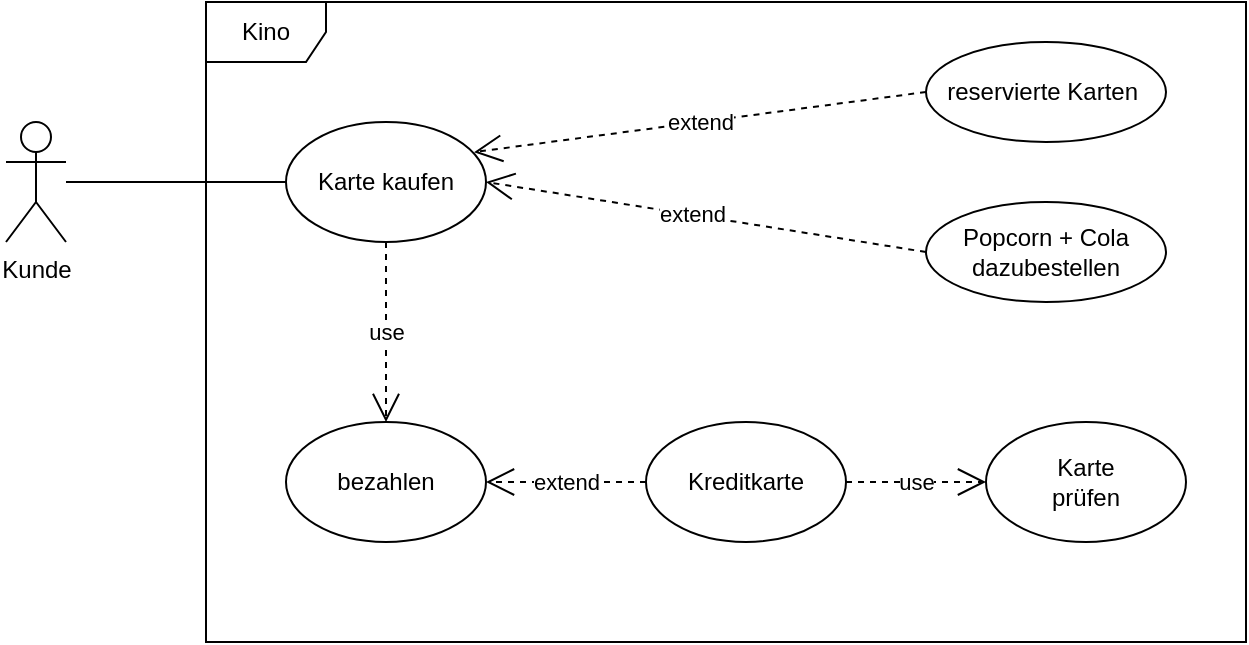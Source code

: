 <mxfile>
    <diagram id="4oXwMO3bqMy_1eBwCIUz" name="Basis">
        <mxGraphModel dx="947" dy="420" grid="1" gridSize="10" guides="1" tooltips="1" connect="1" arrows="1" fold="1" page="1" pageScale="1" pageWidth="827" pageHeight="1169" math="0" shadow="0">
            <root>
                <mxCell id="0"/>
                <mxCell id="1" parent="0"/>
                <mxCell id="2" value="Kino" style="shape=umlFrame;whiteSpace=wrap;html=1;" parent="1" vertex="1">
                    <mxGeometry x="160" y="40" width="520" height="320" as="geometry"/>
                </mxCell>
                <mxCell id="3" value="Kunde" style="shape=umlActor;verticalLabelPosition=bottom;verticalAlign=top;html=1;" parent="1" vertex="1">
                    <mxGeometry x="60" y="100" width="30" height="60" as="geometry"/>
                </mxCell>
                <mxCell id="7" value="Karte kaufen" style="ellipse;whiteSpace=wrap;html=1;" parent="1" vertex="1">
                    <mxGeometry x="200" y="100" width="100" height="60" as="geometry"/>
                </mxCell>
                <mxCell id="8" value="reservierte Karten&amp;nbsp;" style="ellipse;whiteSpace=wrap;html=1;" parent="1" vertex="1">
                    <mxGeometry x="520" y="60" width="120" height="50" as="geometry"/>
                </mxCell>
                <mxCell id="9" value="Popcorn + Cola&lt;br&gt;dazubestellen" style="ellipse;whiteSpace=wrap;html=1;" parent="1" vertex="1">
                    <mxGeometry x="520" y="140" width="120" height="50" as="geometry"/>
                </mxCell>
                <mxCell id="12" value="extend" style="endArrow=open;endSize=12;dashed=1;html=1;exitX=0;exitY=0.5;exitDx=0;exitDy=0;entryX=1;entryY=0.5;entryDx=0;entryDy=0;" parent="1" source="9" target="7" edge="1">
                    <mxGeometry x="0.059" width="160" relative="1" as="geometry">
                        <mxPoint x="485" y="160" as="sourcePoint"/>
                        <mxPoint x="315" y="160" as="targetPoint"/>
                        <mxPoint as="offset"/>
                    </mxGeometry>
                </mxCell>
                <mxCell id="13" value="extend" style="endArrow=open;endSize=12;dashed=1;html=1;exitX=0;exitY=0.5;exitDx=0;exitDy=0;entryX=0.94;entryY=0.251;entryDx=0;entryDy=0;entryPerimeter=0;" parent="1" source="8" target="7" edge="1">
                    <mxGeometry width="160" relative="1" as="geometry">
                        <mxPoint x="430" y="60" as="sourcePoint"/>
                        <mxPoint x="260" y="60" as="targetPoint"/>
                        <Array as="points"/>
                    </mxGeometry>
                </mxCell>
                <mxCell id="14" value="use" style="endArrow=open;endSize=12;dashed=1;html=1;exitX=0.5;exitY=1;exitDx=0;exitDy=0;entryX=0.5;entryY=0;entryDx=0;entryDy=0;" parent="1" source="7" target="16" edge="1">
                    <mxGeometry width="160" relative="1" as="geometry">
                        <mxPoint x="430" y="248.57" as="sourcePoint"/>
                        <mxPoint x="250" y="240" as="targetPoint"/>
                    </mxGeometry>
                </mxCell>
                <mxCell id="16" value="bezahlen" style="ellipse;whiteSpace=wrap;html=1;" parent="1" vertex="1">
                    <mxGeometry x="200" y="250" width="100" height="60" as="geometry"/>
                </mxCell>
                <mxCell id="17" value="Kreditkarte" style="ellipse;whiteSpace=wrap;html=1;" parent="1" vertex="1">
                    <mxGeometry x="380" y="250" width="100" height="60" as="geometry"/>
                </mxCell>
                <mxCell id="18" value="Karte&lt;br&gt;prüfen" style="ellipse;whiteSpace=wrap;html=1;" parent="1" vertex="1">
                    <mxGeometry x="550" y="250" width="100" height="60" as="geometry"/>
                </mxCell>
                <mxCell id="20" value="extend" style="endArrow=open;endSize=12;dashed=1;html=1;entryX=1;entryY=0.5;entryDx=0;entryDy=0;exitX=0;exitY=0.5;exitDx=0;exitDy=0;" parent="1" source="17" target="16" edge="1">
                    <mxGeometry width="160" relative="1" as="geometry">
                        <mxPoint x="440" y="190" as="sourcePoint"/>
                        <mxPoint x="270" y="190" as="targetPoint"/>
                    </mxGeometry>
                </mxCell>
                <mxCell id="21" value="use" style="endArrow=open;endSize=12;dashed=1;html=1;entryX=0;entryY=0.5;entryDx=0;entryDy=0;exitX=1;exitY=0.5;exitDx=0;exitDy=0;" parent="1" source="17" target="18" edge="1">
                    <mxGeometry width="160" relative="1" as="geometry">
                        <mxPoint x="440" y="190" as="sourcePoint"/>
                        <mxPoint x="270" y="190" as="targetPoint"/>
                    </mxGeometry>
                </mxCell>
                <mxCell id="23" value="" style="endArrow=none;html=1;rounded=0;" parent="1" source="3" target="7" edge="1">
                    <mxGeometry relative="1" as="geometry">
                        <mxPoint x="270" y="190" as="sourcePoint"/>
                        <mxPoint x="430" y="190" as="targetPoint"/>
                    </mxGeometry>
                </mxCell>
            </root>
        </mxGraphModel>
    </diagram>
    <diagram name="Variante_1" id="s6rDpPk_hWQTFqar5djX">
        <mxGraphModel dx="947" dy="420" grid="1" gridSize="10" guides="1" tooltips="1" connect="1" arrows="1" fold="1" page="1" pageScale="1" pageWidth="827" pageHeight="1169" math="0" shadow="0">
            <root>
                <mxCell id="ywVQA88eKAAZCpWnAmLL-0"/>
                <mxCell id="ywVQA88eKAAZCpWnAmLL-1" parent="ywVQA88eKAAZCpWnAmLL-0"/>
                <mxCell id="ywVQA88eKAAZCpWnAmLL-2" value="Kino" style="shape=umlFrame;whiteSpace=wrap;html=1;" parent="ywVQA88eKAAZCpWnAmLL-1" vertex="1">
                    <mxGeometry x="160" y="40" width="520" height="320" as="geometry"/>
                </mxCell>
                <mxCell id="ywVQA88eKAAZCpWnAmLL-3" value="Kunde" style="shape=umlActor;verticalLabelPosition=bottom;verticalAlign=top;html=1;" parent="ywVQA88eKAAZCpWnAmLL-1" vertex="1">
                    <mxGeometry x="60" y="100" width="30" height="60" as="geometry"/>
                </mxCell>
                <mxCell id="ywVQA88eKAAZCpWnAmLL-4" value="Karte kaufen" style="ellipse;whiteSpace=wrap;html=1;" parent="ywVQA88eKAAZCpWnAmLL-1" vertex="1">
                    <mxGeometry x="200" y="100" width="100" height="60" as="geometry"/>
                </mxCell>
                <mxCell id="ywVQA88eKAAZCpWnAmLL-5" value="reservierte Karten&amp;nbsp;" style="ellipse;whiteSpace=wrap;html=1;" parent="ywVQA88eKAAZCpWnAmLL-1" vertex="1">
                    <mxGeometry x="520" y="60" width="120" height="50" as="geometry"/>
                </mxCell>
                <mxCell id="ywVQA88eKAAZCpWnAmLL-6" value="Popcorn + Cola&lt;br&gt;dazubestellen" style="ellipse;whiteSpace=wrap;html=1;" parent="ywVQA88eKAAZCpWnAmLL-1" vertex="1">
                    <mxGeometry x="520" y="140" width="120" height="50" as="geometry"/>
                </mxCell>
                <mxCell id="ywVQA88eKAAZCpWnAmLL-7" value="extend" style="endArrow=open;endSize=12;dashed=1;html=1;exitX=0;exitY=0.5;exitDx=0;exitDy=0;entryX=1;entryY=0.5;entryDx=0;entryDy=0;" parent="ywVQA88eKAAZCpWnAmLL-1" source="ywVQA88eKAAZCpWnAmLL-6" target="ywVQA88eKAAZCpWnAmLL-4" edge="1">
                    <mxGeometry x="0.059" width="160" relative="1" as="geometry">
                        <mxPoint x="485" y="160" as="sourcePoint"/>
                        <mxPoint x="315" y="160" as="targetPoint"/>
                        <mxPoint as="offset"/>
                    </mxGeometry>
                </mxCell>
                <mxCell id="ywVQA88eKAAZCpWnAmLL-8" value="extend" style="endArrow=open;endSize=12;dashed=1;html=1;exitX=0;exitY=0.5;exitDx=0;exitDy=0;entryX=0.94;entryY=0.251;entryDx=0;entryDy=0;entryPerimeter=0;" parent="ywVQA88eKAAZCpWnAmLL-1" source="ywVQA88eKAAZCpWnAmLL-5" target="ywVQA88eKAAZCpWnAmLL-4" edge="1">
                    <mxGeometry width="160" relative="1" as="geometry">
                        <mxPoint x="430" y="60" as="sourcePoint"/>
                        <mxPoint x="260" y="60" as="targetPoint"/>
                        <Array as="points"/>
                    </mxGeometry>
                </mxCell>
                <mxCell id="ywVQA88eKAAZCpWnAmLL-9" value="use" style="endArrow=open;endSize=12;dashed=1;html=1;exitX=0.5;exitY=1;exitDx=0;exitDy=0;entryX=0.5;entryY=0;entryDx=0;entryDy=0;" parent="ywVQA88eKAAZCpWnAmLL-1" source="ywVQA88eKAAZCpWnAmLL-4" target="ywVQA88eKAAZCpWnAmLL-10" edge="1">
                    <mxGeometry width="160" relative="1" as="geometry">
                        <mxPoint x="430" y="248.57" as="sourcePoint"/>
                        <mxPoint x="250" y="240" as="targetPoint"/>
                    </mxGeometry>
                </mxCell>
                <mxCell id="ywVQA88eKAAZCpWnAmLL-10" value="bezahlen" style="ellipse;whiteSpace=wrap;html=1;" parent="ywVQA88eKAAZCpWnAmLL-1" vertex="1">
                    <mxGeometry x="200" y="250" width="100" height="60" as="geometry"/>
                </mxCell>
                <mxCell id="ywVQA88eKAAZCpWnAmLL-11" value="Kreditkarte" style="ellipse;whiteSpace=wrap;html=1;" parent="ywVQA88eKAAZCpWnAmLL-1" vertex="1">
                    <mxGeometry x="380" y="250" width="100" height="60" as="geometry"/>
                </mxCell>
                <mxCell id="ywVQA88eKAAZCpWnAmLL-12" value="Karte&lt;br&gt;prüfen" style="ellipse;whiteSpace=wrap;html=1;" parent="ywVQA88eKAAZCpWnAmLL-1" vertex="1">
                    <mxGeometry x="550" y="250" width="100" height="60" as="geometry"/>
                </mxCell>
                <mxCell id="ywVQA88eKAAZCpWnAmLL-13" value="extend" style="endArrow=open;endSize=12;dashed=1;html=1;entryX=1;entryY=0.5;entryDx=0;entryDy=0;exitX=0;exitY=0.5;exitDx=0;exitDy=0;" parent="ywVQA88eKAAZCpWnAmLL-1" source="ywVQA88eKAAZCpWnAmLL-11" target="ywVQA88eKAAZCpWnAmLL-10" edge="1">
                    <mxGeometry width="160" relative="1" as="geometry">
                        <mxPoint x="440" y="190" as="sourcePoint"/>
                        <mxPoint x="270" y="190" as="targetPoint"/>
                    </mxGeometry>
                </mxCell>
                <mxCell id="ywVQA88eKAAZCpWnAmLL-14" value="use" style="endArrow=open;endSize=12;dashed=1;html=1;entryX=0;entryY=0.5;entryDx=0;entryDy=0;exitX=1;exitY=0.5;exitDx=0;exitDy=0;" parent="ywVQA88eKAAZCpWnAmLL-1" source="ywVQA88eKAAZCpWnAmLL-11" target="ywVQA88eKAAZCpWnAmLL-12" edge="1">
                    <mxGeometry width="160" relative="1" as="geometry">
                        <mxPoint x="440" y="190" as="sourcePoint"/>
                        <mxPoint x="270" y="190" as="targetPoint"/>
                    </mxGeometry>
                </mxCell>
                <mxCell id="ywVQA88eKAAZCpWnAmLL-15" value="" style="endArrow=none;html=1;rounded=0;" parent="ywVQA88eKAAZCpWnAmLL-1" source="ywVQA88eKAAZCpWnAmLL-3" target="ywVQA88eKAAZCpWnAmLL-4" edge="1">
                    <mxGeometry relative="1" as="geometry">
                        <mxPoint x="270" y="190" as="sourcePoint"/>
                        <mxPoint x="430" y="190" as="targetPoint"/>
                    </mxGeometry>
                </mxCell>
                <mxCell id="ywVQA88eKAAZCpWnAmLL-16" value="VISA" style="shape=umlActor;verticalLabelPosition=bottom;verticalAlign=top;html=1;" parent="ywVQA88eKAAZCpWnAmLL-1" vertex="1">
                    <mxGeometry x="740" y="250" width="30" height="60" as="geometry"/>
                </mxCell>
                <mxCell id="ywVQA88eKAAZCpWnAmLL-17" value="" style="endArrow=none;html=1;rounded=0;entryX=0.5;entryY=0.5;entryDx=0;entryDy=0;entryPerimeter=0;exitX=1;exitY=0.5;exitDx=0;exitDy=0;" parent="ywVQA88eKAAZCpWnAmLL-1" source="ywVQA88eKAAZCpWnAmLL-12" target="ywVQA88eKAAZCpWnAmLL-16" edge="1">
                    <mxGeometry relative="1" as="geometry">
                        <mxPoint x="100" y="140" as="sourcePoint"/>
                        <mxPoint x="210" y="140" as="targetPoint"/>
                    </mxGeometry>
                </mxCell>
            </root>
        </mxGraphModel>
    </diagram>
    <diagram name="Variante_2" id="Rc4WyeyI6nAVEqzFjp0S">
        <mxGraphModel dx="1150" dy="510" grid="1" gridSize="10" guides="1" tooltips="1" connect="1" arrows="1" fold="1" page="1" pageScale="1" pageWidth="827" pageHeight="1169" math="0" shadow="0">
            <root>
                <mxCell id="wMaamiNFmIJV2lm9jemz-0"/>
                <mxCell id="wMaamiNFmIJV2lm9jemz-1" parent="wMaamiNFmIJV2lm9jemz-0"/>
                <mxCell id="wMaamiNFmIJV2lm9jemz-2" value="Kino" style="shape=umlFrame;whiteSpace=wrap;html=1;" vertex="1" parent="wMaamiNFmIJV2lm9jemz-1">
                    <mxGeometry x="160" y="40" width="520" height="320" as="geometry"/>
                </mxCell>
                <mxCell id="wMaamiNFmIJV2lm9jemz-3" value="Kunde" style="shape=umlActor;verticalLabelPosition=bottom;verticalAlign=top;html=1;" vertex="1" parent="wMaamiNFmIJV2lm9jemz-1">
                    <mxGeometry x="60" y="100" width="30" height="60" as="geometry"/>
                </mxCell>
                <mxCell id="wMaamiNFmIJV2lm9jemz-4" value="Karte kaufen" style="ellipse;whiteSpace=wrap;html=1;" vertex="1" parent="wMaamiNFmIJV2lm9jemz-1">
                    <mxGeometry x="200" y="100" width="100" height="60" as="geometry"/>
                </mxCell>
                <mxCell id="wMaamiNFmIJV2lm9jemz-5" value="reservierte Karten&amp;nbsp;" style="ellipse;whiteSpace=wrap;html=1;" vertex="1" parent="wMaamiNFmIJV2lm9jemz-1">
                    <mxGeometry x="520" y="60" width="120" height="50" as="geometry"/>
                </mxCell>
                <mxCell id="wMaamiNFmIJV2lm9jemz-6" value="Popcorn + Cola&lt;br&gt;dazubestellen" style="ellipse;whiteSpace=wrap;html=1;" vertex="1" parent="wMaamiNFmIJV2lm9jemz-1">
                    <mxGeometry x="520" y="140" width="120" height="50" as="geometry"/>
                </mxCell>
                <mxCell id="wMaamiNFmIJV2lm9jemz-7" value="extend" style="endArrow=open;endSize=12;dashed=1;html=1;exitX=0;exitY=0.5;exitDx=0;exitDy=0;entryX=1;entryY=0.5;entryDx=0;entryDy=0;" edge="1" parent="wMaamiNFmIJV2lm9jemz-1" source="wMaamiNFmIJV2lm9jemz-6" target="wMaamiNFmIJV2lm9jemz-4">
                    <mxGeometry x="0.059" width="160" relative="1" as="geometry">
                        <mxPoint x="485" y="160" as="sourcePoint"/>
                        <mxPoint x="315" y="160" as="targetPoint"/>
                        <mxPoint as="offset"/>
                    </mxGeometry>
                </mxCell>
                <mxCell id="wMaamiNFmIJV2lm9jemz-8" value="extend" style="endArrow=open;endSize=12;dashed=1;html=1;exitX=0;exitY=0.5;exitDx=0;exitDy=0;entryX=0.94;entryY=0.251;entryDx=0;entryDy=0;entryPerimeter=0;" edge="1" parent="wMaamiNFmIJV2lm9jemz-1" source="wMaamiNFmIJV2lm9jemz-5" target="wMaamiNFmIJV2lm9jemz-4">
                    <mxGeometry width="160" relative="1" as="geometry">
                        <mxPoint x="430" y="60" as="sourcePoint"/>
                        <mxPoint x="260" y="60" as="targetPoint"/>
                        <Array as="points"/>
                    </mxGeometry>
                </mxCell>
                <mxCell id="wMaamiNFmIJV2lm9jemz-9" value="use" style="endArrow=open;endSize=12;dashed=1;html=1;exitX=0.5;exitY=1;exitDx=0;exitDy=0;entryX=0.5;entryY=0;entryDx=0;entryDy=0;" edge="1" parent="wMaamiNFmIJV2lm9jemz-1" source="wMaamiNFmIJV2lm9jemz-4" target="wMaamiNFmIJV2lm9jemz-10">
                    <mxGeometry width="160" relative="1" as="geometry">
                        <mxPoint x="430" y="248.57" as="sourcePoint"/>
                        <mxPoint x="250" y="240" as="targetPoint"/>
                    </mxGeometry>
                </mxCell>
                <mxCell id="wMaamiNFmIJV2lm9jemz-10" value="bezahlen" style="ellipse;whiteSpace=wrap;html=1;" vertex="1" parent="wMaamiNFmIJV2lm9jemz-1">
                    <mxGeometry x="200" y="250" width="100" height="60" as="geometry"/>
                </mxCell>
                <mxCell id="wMaamiNFmIJV2lm9jemz-11" value="ext. Payment" style="ellipse;whiteSpace=wrap;html=1;" vertex="1" parent="wMaamiNFmIJV2lm9jemz-1">
                    <mxGeometry x="470" y="250" width="100" height="60" as="geometry"/>
                </mxCell>
                <mxCell id="wMaamiNFmIJV2lm9jemz-13" value="extend" style="endArrow=open;endSize=12;dashed=1;html=1;entryX=1;entryY=0.5;entryDx=0;entryDy=0;exitX=0;exitY=0.5;exitDx=0;exitDy=0;" edge="1" parent="wMaamiNFmIJV2lm9jemz-1" source="wMaamiNFmIJV2lm9jemz-11" target="wMaamiNFmIJV2lm9jemz-10">
                    <mxGeometry width="160" relative="1" as="geometry">
                        <mxPoint x="440" y="190" as="sourcePoint"/>
                        <mxPoint x="270" y="190" as="targetPoint"/>
                    </mxGeometry>
                </mxCell>
                <mxCell id="wMaamiNFmIJV2lm9jemz-15" value="" style="endArrow=none;html=1;rounded=0;" edge="1" parent="wMaamiNFmIJV2lm9jemz-1" source="wMaamiNFmIJV2lm9jemz-3" target="wMaamiNFmIJV2lm9jemz-4">
                    <mxGeometry relative="1" as="geometry">
                        <mxPoint x="270" y="190" as="sourcePoint"/>
                        <mxPoint x="430" y="190" as="targetPoint"/>
                    </mxGeometry>
                </mxCell>
                <mxCell id="wMaamiNFmIJV2lm9jemz-16" value="Stripe" style="shape=umlActor;verticalLabelPosition=bottom;verticalAlign=top;html=1;" vertex="1" parent="wMaamiNFmIJV2lm9jemz-1">
                    <mxGeometry x="740" y="250" width="30" height="60" as="geometry"/>
                </mxCell>
                <mxCell id="wMaamiNFmIJV2lm9jemz-17" value="" style="endArrow=none;html=1;rounded=0;entryX=0.5;entryY=0.5;entryDx=0;entryDy=0;entryPerimeter=0;exitX=1;exitY=0.5;exitDx=0;exitDy=0;" edge="1" parent="wMaamiNFmIJV2lm9jemz-1" source="wMaamiNFmIJV2lm9jemz-11" target="wMaamiNFmIJV2lm9jemz-16">
                    <mxGeometry relative="1" as="geometry">
                        <mxPoint x="650" y="280" as="sourcePoint"/>
                        <mxPoint x="210" y="140" as="targetPoint"/>
                    </mxGeometry>
                </mxCell>
            </root>
        </mxGraphModel>
    </diagram>
</mxfile>